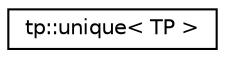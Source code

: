 digraph "Graphical Class Hierarchy"
{
 // LATEX_PDF_SIZE
  edge [fontname="Helvetica",fontsize="10",labelfontname="Helvetica",labelfontsize="10"];
  node [fontname="Helvetica",fontsize="10",shape=record];
  rankdir="LR";
  Node0 [label="tp::unique\< TP \>",height=0.2,width=0.4,color="black", fillcolor="white", style="filled",URL="$structtp_1_1unique.html",tooltip=" "];
}
